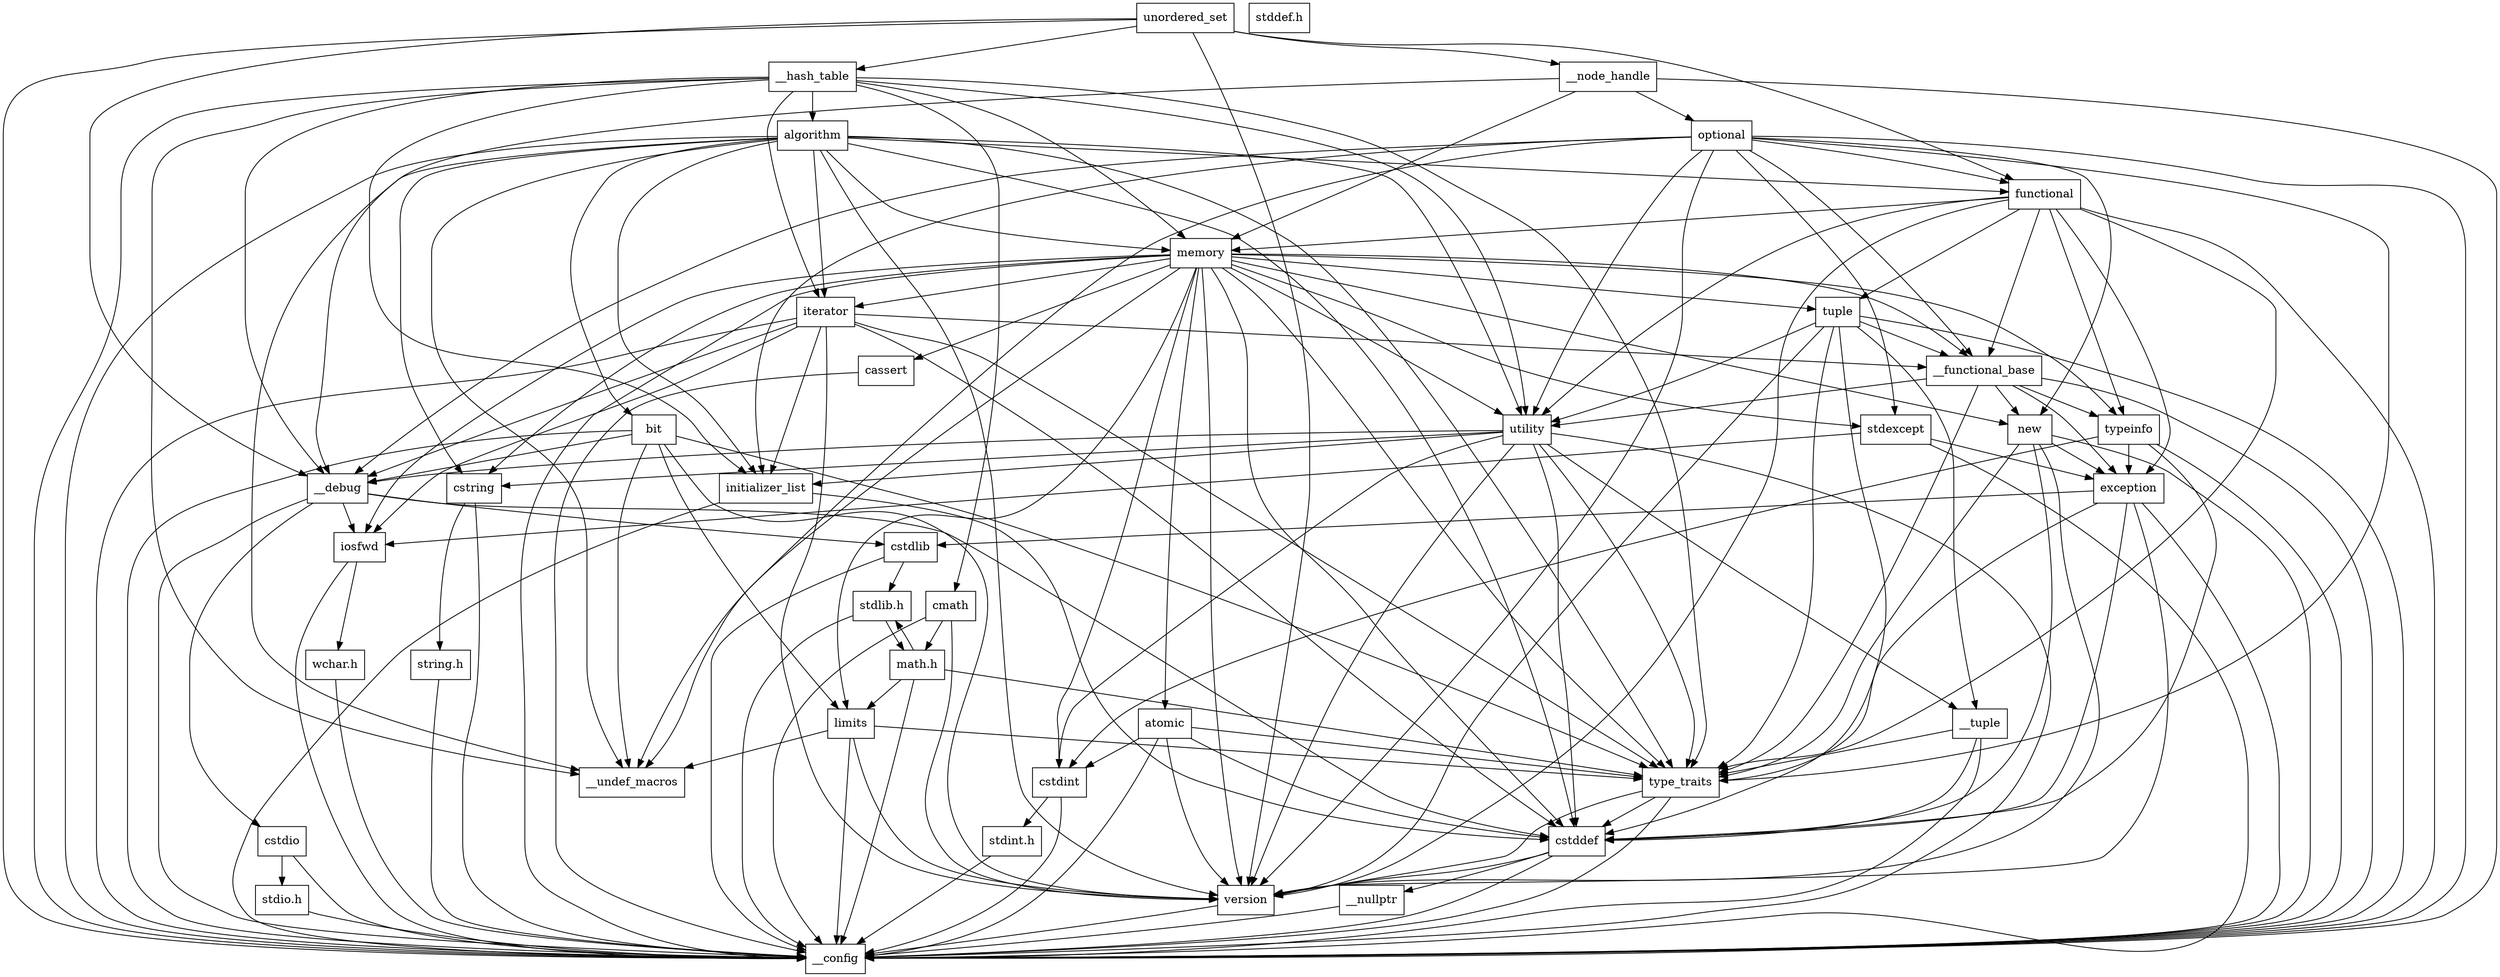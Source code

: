digraph "dependencies" {
  header_1 [ shape="box", label="unordered_set"];
  header_2 [ shape="box", label="__config"];
  header_11 [ shape="box", label="__hash_table"];
  header_12 [ shape="box", label="initializer_list"];
  header_13 [ shape="box", label="cstddef"];
  header_14 [ shape="box", label="version"];
  header_17 [ shape="box", label="__nullptr"];
  header_18 [ shape="box", label="memory"];
  header_19 [ shape="box", label="type_traits"];
  header_20 [ shape="box", label="typeinfo"];
  header_21 [ shape="box", label="exception"];
  header_22 [ shape="box", label="cstdlib"];
  header_23 [ shape="box", label="stdlib.h"];
  header_26 [ shape="box", label="stddef.h"];
  header_57 [ shape="box", label="math.h"];
  header_69 [ shape="box", label="limits"];
  header_70 [ shape="box", label="__undef_macros"];
  header_71 [ shape="box", label="cstdint"];
  header_72 [ shape="box", label="stdint.h"];
  header_77 [ shape="box", label="new"];
  header_78 [ shape="box", label="utility"];
  header_79 [ shape="box", label="__tuple"];
  header_80 [ shape="box", label="cstring"];
  header_81 [ shape="box", label="string.h"];
  header_84 [ shape="box", label="__debug"];
  header_85 [ shape="box", label="iosfwd"];
  header_86 [ shape="box", label="wchar.h"];
  header_94 [ shape="box", label="cstdio"];
  header_95 [ shape="box", label="stdio.h"];
  header_104 [ shape="box", label="iterator"];
  header_105 [ shape="box", label="__functional_base"];
  header_106 [ shape="box", label="tuple"];
  header_107 [ shape="box", label="stdexcept"];
  header_108 [ shape="box", label="cassert"];
  header_110 [ shape="box", label="atomic"];
  header_111 [ shape="box", label="algorithm"];
  header_112 [ shape="box", label="functional"];
  header_113 [ shape="box", label="bit"];
  header_114 [ shape="box", label="cmath"];
  header_115 [ shape="box", label="__node_handle"];
  header_116 [ shape="box", label="optional"];
  header_1 -> header_2;
  header_1 -> header_11;
  header_1 -> header_115;
  header_1 -> header_112;
  header_1 -> header_14;
  header_1 -> header_84;
  header_85 -> header_2;
  header_85 -> header_86;
  header_105 -> header_2;
  header_105 -> header_19;
  header_105 -> header_20;
  header_105 -> header_21;
  header_105 -> header_77;
  header_105 -> header_78;
  header_13 -> header_2;
  header_13 -> header_14;
  header_13 -> header_17;
  header_107 -> header_2;
  header_107 -> header_21;
  header_107 -> header_85;
  header_12 -> header_2;
  header_12 -> header_13;
  header_22 -> header_2;
  header_22 -> header_23;
  header_106 -> header_2;
  header_106 -> header_79;
  header_106 -> header_13;
  header_106 -> header_19;
  header_106 -> header_105;
  header_106 -> header_78;
  header_106 -> header_14;
  header_114 -> header_2;
  header_114 -> header_57;
  header_114 -> header_14;
  header_57 -> header_2;
  header_57 -> header_23;
  header_57 -> header_19;
  header_57 -> header_69;
  header_21 -> header_2;
  header_21 -> header_13;
  header_21 -> header_22;
  header_21 -> header_19;
  header_21 -> header_14;
  header_80 -> header_2;
  header_80 -> header_81;
  header_94 -> header_2;
  header_94 -> header_95;
  header_116 -> header_2;
  header_116 -> header_84;
  header_116 -> header_105;
  header_116 -> header_112;
  header_116 -> header_12;
  header_116 -> header_77;
  header_116 -> header_107;
  header_116 -> header_19;
  header_116 -> header_78;
  header_116 -> header_14;
  header_116 -> header_70;
  header_18 -> header_2;
  header_18 -> header_19;
  header_18 -> header_20;
  header_18 -> header_13;
  header_18 -> header_71;
  header_18 -> header_77;
  header_18 -> header_78;
  header_18 -> header_69;
  header_18 -> header_104;
  header_18 -> header_105;
  header_18 -> header_85;
  header_18 -> header_106;
  header_18 -> header_107;
  header_18 -> header_80;
  header_18 -> header_108;
  header_18 -> header_110;
  header_18 -> header_14;
  header_18 -> header_70;
  header_111 -> header_2;
  header_111 -> header_12;
  header_111 -> header_19;
  header_111 -> header_80;
  header_111 -> header_78;
  header_111 -> header_18;
  header_111 -> header_112;
  header_111 -> header_104;
  header_111 -> header_13;
  header_111 -> header_113;
  header_111 -> header_14;
  header_111 -> header_84;
  header_111 -> header_70;
  header_69 -> header_2;
  header_69 -> header_19;
  header_69 -> header_70;
  header_69 -> header_14;
  header_19 -> header_2;
  header_19 -> header_13;
  header_19 -> header_14;
  header_77 -> header_2;
  header_77 -> header_21;
  header_77 -> header_19;
  header_77 -> header_13;
  header_77 -> header_14;
  header_115 -> header_2;
  header_115 -> header_18;
  header_115 -> header_116;
  header_115 -> header_70;
  header_11 -> header_2;
  header_11 -> header_12;
  header_11 -> header_18;
  header_11 -> header_104;
  header_11 -> header_111;
  header_11 -> header_114;
  header_11 -> header_78;
  header_11 -> header_19;
  header_11 -> header_84;
  header_11 -> header_70;
  header_14 -> header_2;
  header_71 -> header_2;
  header_71 -> header_72;
  header_84 -> header_2;
  header_84 -> header_85;
  header_84 -> header_22;
  header_84 -> header_94;
  header_84 -> header_13;
  header_17 -> header_2;
  header_95 -> header_2;
  header_78 -> header_2;
  header_78 -> header_79;
  header_78 -> header_19;
  header_78 -> header_12;
  header_78 -> header_13;
  header_78 -> header_80;
  header_78 -> header_71;
  header_78 -> header_14;
  header_78 -> header_84;
  header_72 -> header_2;
  header_110 -> header_2;
  header_110 -> header_13;
  header_110 -> header_71;
  header_110 -> header_19;
  header_110 -> header_14;
  header_112 -> header_2;
  header_112 -> header_19;
  header_112 -> header_20;
  header_112 -> header_21;
  header_112 -> header_18;
  header_112 -> header_106;
  header_112 -> header_78;
  header_112 -> header_14;
  header_112 -> header_105;
  header_108 -> header_2;
  header_23 -> header_2;
  header_23 -> header_57;
  header_20 -> header_2;
  header_20 -> header_21;
  header_20 -> header_13;
  header_20 -> header_71;
  header_104 -> header_2;
  header_104 -> header_85;
  header_104 -> header_105;
  header_104 -> header_19;
  header_104 -> header_13;
  header_104 -> header_12;
  header_104 -> header_14;
  header_104 -> header_84;
  header_86 -> header_2;
  header_81 -> header_2;
  header_79 -> header_2;
  header_79 -> header_13;
  header_79 -> header_19;
  header_113 -> header_2;
  header_113 -> header_69;
  header_113 -> header_19;
  header_113 -> header_14;
  header_113 -> header_84;
  header_113 -> header_70;
}